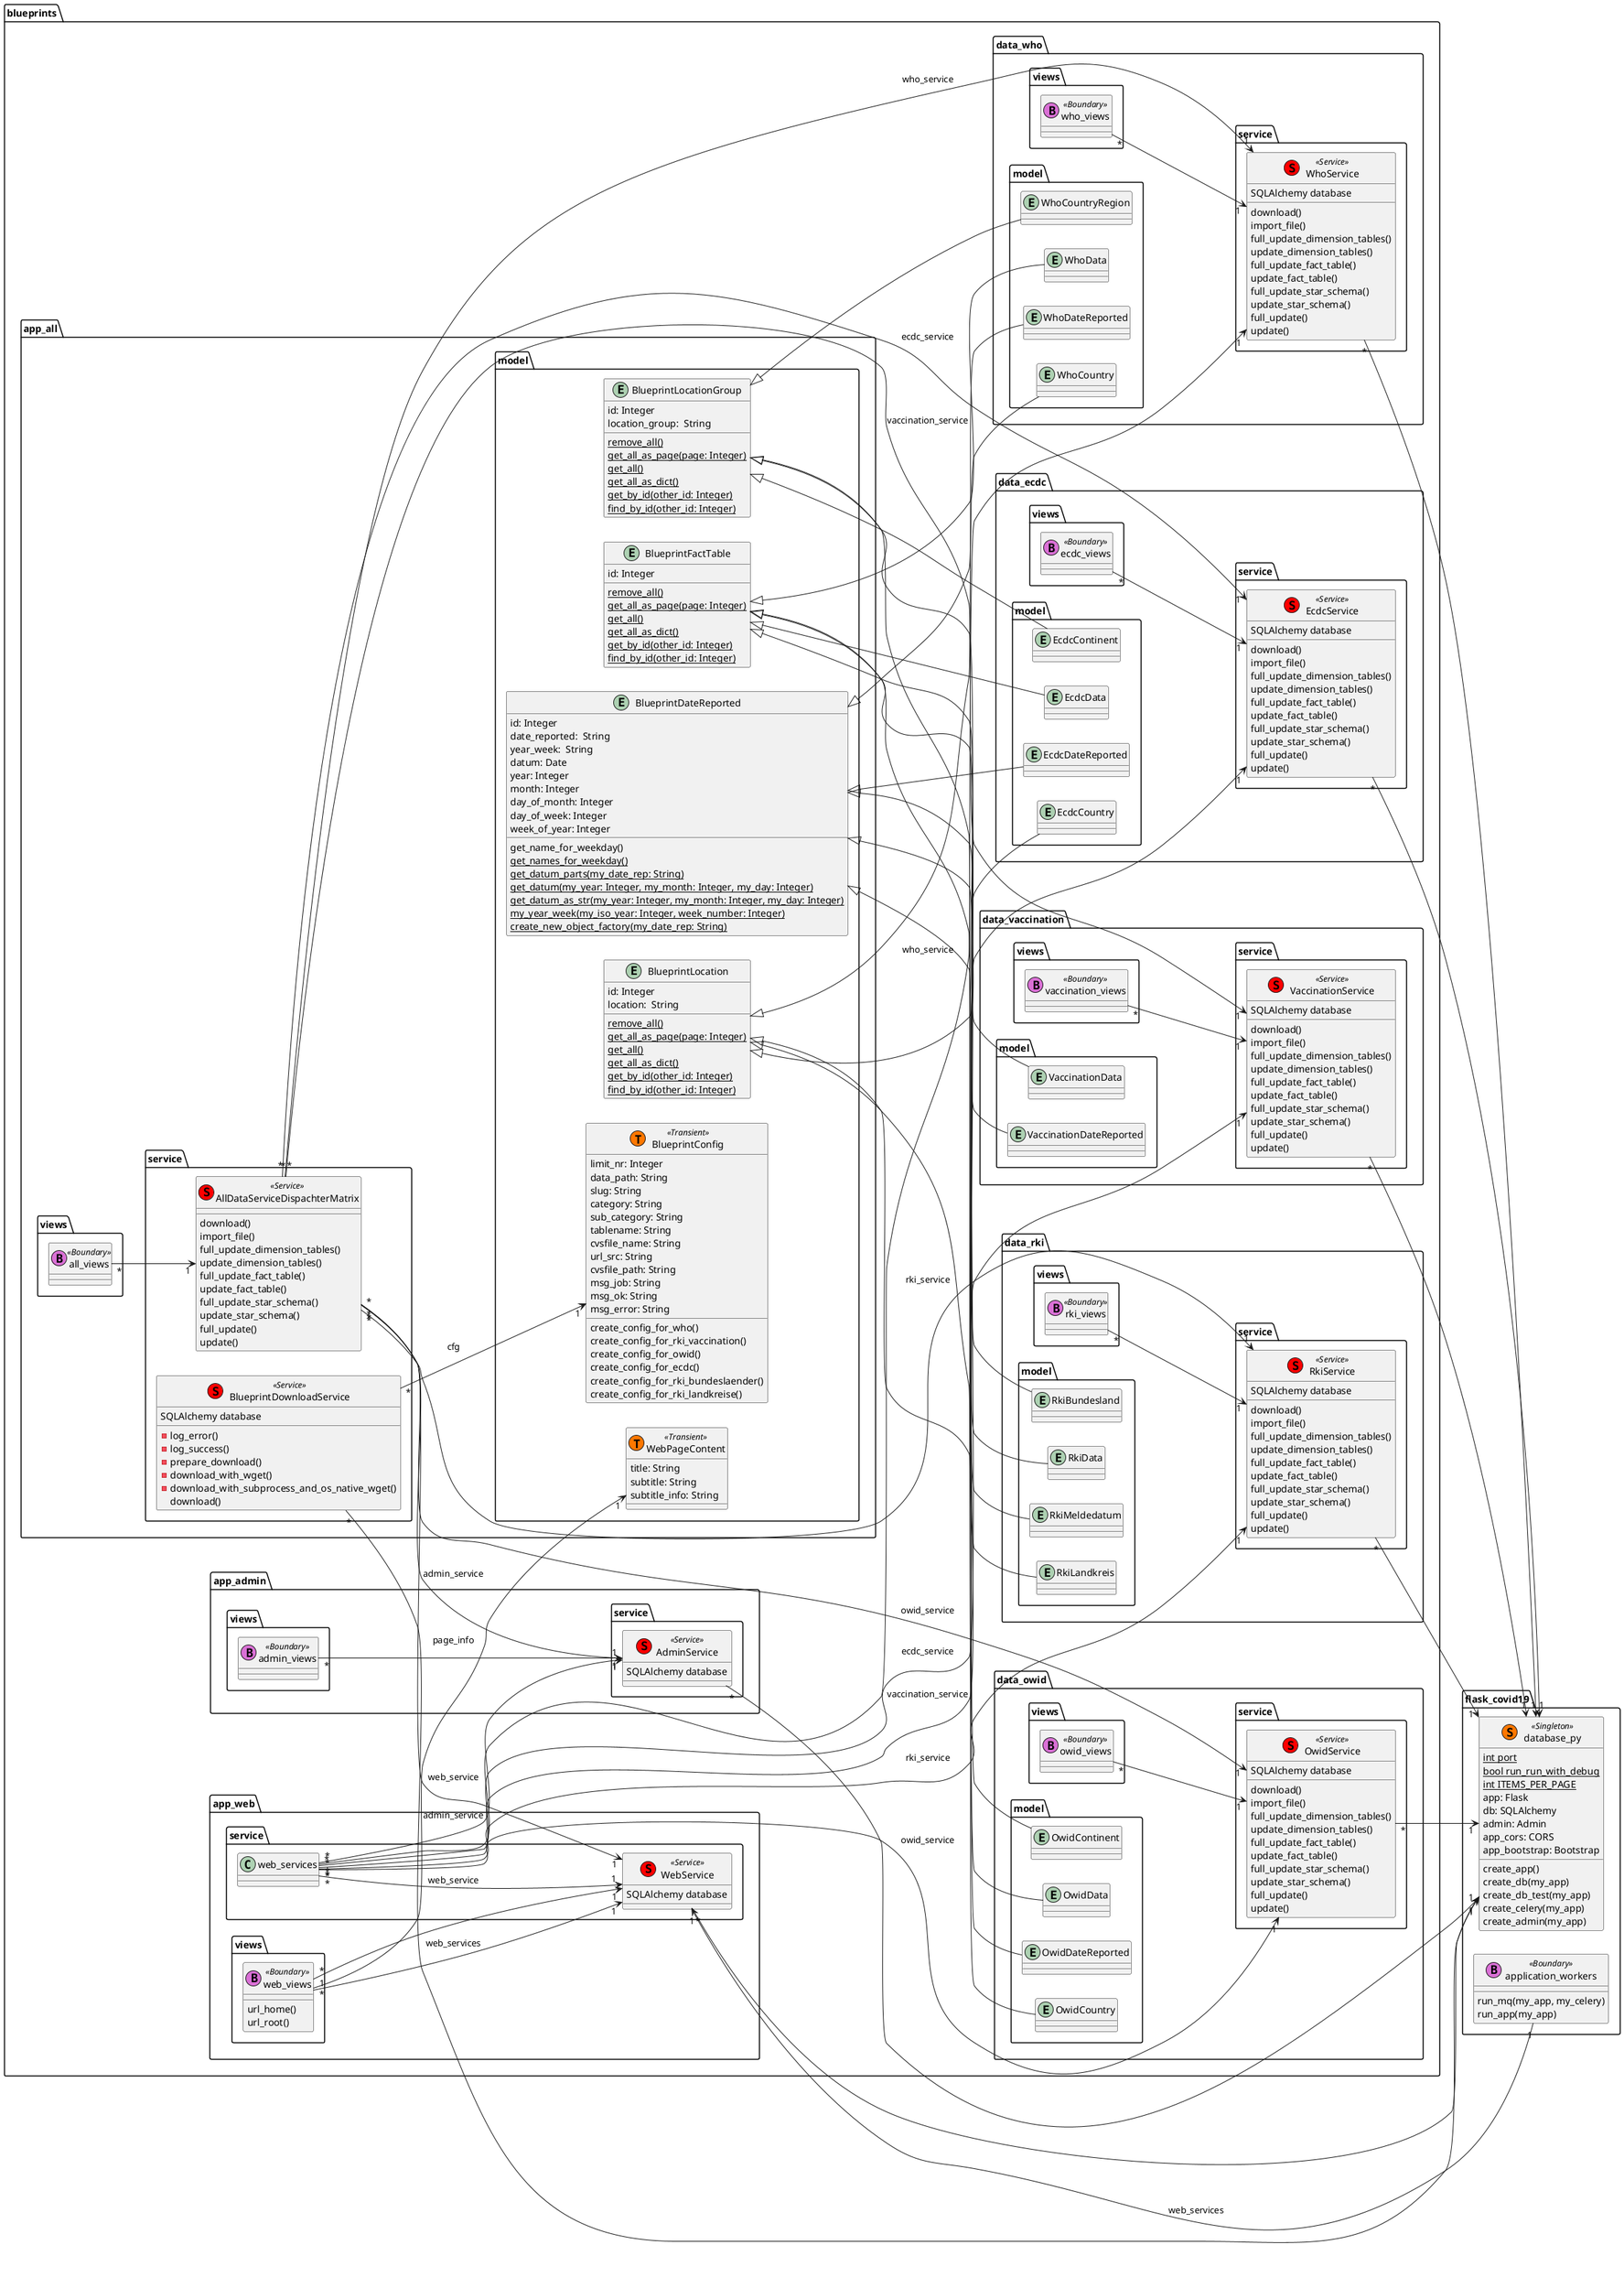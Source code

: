 @startuml
left to right direction
package blueprints.app_all.model {
	entity BlueprintDateReported {
	    id: Integer
		date_reported:  String
	    year_week:  String
	    datum: Date
	    year: Integer
	    month: Integer
	    day_of_month: Integer
	    day_of_week: Integer
	    week_of_year: Integer
		get_name_for_weekday()
		{classifier} get_names_for_weekday()
		{classifier} get_datum_parts(my_date_rep: String)
		{classifier} get_datum(my_year: Integer, my_month: Integer, my_day: Integer)
		{classifier} get_datum_as_str(my_year: Integer, my_month: Integer, my_day: Integer)
		{classifier} my_year_week(my_iso_year: Integer, week_number: Integer)
		{classifier} create_new_object_factory(my_date_rep: String)
	}
	entity BlueprintLocationGroup {
	    id: Integer
	    location_group:  String
	    {classifier} remove_all()
	    {classifier} get_all_as_page(page: Integer)
	    {classifier} get_all()
	    {classifier} get_all_as_dict()
	    {classifier} get_by_id(other_id: Integer)
	    {classifier} find_by_id(other_id: Integer)
	}
	entity BlueprintLocation {
	    id: Integer
	    location:  String
	    {classifier} remove_all()
	    {classifier} get_all_as_page(page: Integer)
	    {classifier} get_all()
	    {classifier} get_all_as_dict()
	    {classifier} get_by_id(other_id: Integer)
	    {classifier} find_by_id(other_id: Integer)
	}
	entity BlueprintFactTable {
	    id: Integer
	    {classifier} remove_all()
	    {classifier} get_all_as_page(page: Integer)
	    {classifier} get_all()
	    {classifier} get_all_as_dict()
	    {classifier} get_by_id(other_id: Integer)
	    {classifier} find_by_id(other_id: Integer)
	}
}
package blueprints.app_all.model {
	class WebPageContent << (T,#FF7700) Transient >> {
		title: String
		subtitle: String
		subtitle_info: String
	}
	class BlueprintConfig << (T,#FF7700) Transient >> {
		limit_nr: Integer
	    data_path: String
	    slug: String
	    category: String
	    sub_category: String
	    tablename: String
	    cvsfile_name: String
	    url_src: String
	    cvsfile_path: String
	    msg_job: String
	    msg_ok: String
	    msg_error: String
		create_config_for_who()
		create_config_for_rki_vaccination()
		create_config_for_owid()
		create_config_for_ecdc()
		create_config_for_rki_bundeslaender()
		create_config_for_rki_landkreise()
	}
}
package blueprints.app_all.service {
	class BlueprintDownloadService << (S,red) Service >> {
		-log_error()
		-log_success()
		-prepare_download()
		-download_with_wget()
		-download_with_subprocess_and_os_native_wget()
		download()
	}
	class AllDataServiceDispachterMatrix << (S,red) Service >> {
		download()
		import_file()
		full_update_dimension_tables()
		update_dimension_tables()
		full_update_fact_table()
		update_fact_table()
		full_update_star_schema()
		update_star_schema()
		full_update()
		update()
	}
}
package blueprints.app_all.views {
	class all_views << (B,orchid) Boundary >>  {
	}
}
package flask_covid19 {
	class database_py << (S,#FF7700) Singleton >> {
		{static} int port
		{static} bool run_run_with_debug
		{static} int ITEMS_PER_PAGE
		app: Flask
		db: SQLAlchemy
		admin: Admin
		app_cors: CORS
		app_bootstrap: Bootstrap
		create_app()
		create_db(my_app)
		create_db_test(my_app)
		create_celery(my_app)
		create_admin(my_app)
	}
	class application_workers << (B,orchid) Boundary >> {
		run_mq(my_app, my_celery)
		run_app(my_app)
	}
}
package blueprints.app_admin.service {
	class AdminService << (S,red) Service >> {

	}
}
package blueprints.app_admin.views {
	class admin_views << (B,orchid) Boundary >>  {
	}
}
package blueprints.app_admin.service {
	class AdminService << (S,red) Service >> {

	}
}
package blueprints.app_web.service {
	class WebService << (S,red) Service >> {
	}
	class web_services {
	}
}
package blueprints.app_web.views {
	class web_views << (B,orchid) Boundary >> {
		url_home()
		url_root()
	}
}
package blueprints.data_who.service {
	class WhoService << (S,red) Service >> {
		download()
		import_file()
		full_update_dimension_tables()
		update_dimension_tables()
		full_update_fact_table()
		update_fact_table()
		full_update_star_schema()
		update_star_schema()
		full_update()
		update()
	}
}
package blueprints.data_who.views {
	class who_views << (B,orchid) Boundary >>  {
	}
}
package blueprints.data_who.model {
	entity WhoDateReported {
	}
	entity WhoCountryRegion {
	}
	entity WhoCountry {
	}
	entity WhoData {
	}
}
package blueprints.data_ecdc.views {
	class ecdc_views << (B,orchid) Boundary >>  {
	}
}
package blueprints.data_ecdc.service {
	class EcdcService << (S,red) Service >> {
		download()
		import_file()
		full_update_dimension_tables()
		update_dimension_tables()
		full_update_fact_table()
		update_fact_table()
		full_update_star_schema()
		update_star_schema()
		full_update()
		update()
	}
}
package blueprints.data_ecdc.model {
	entity EcdcDateReported {
	}
	entity EcdcContinent {
	}
	entity EcdcCountry {
	}
	entity EcdcData {
	}
}
package blueprints.data_vaccination.views {
	class vaccination_views << (B,orchid) Boundary >>  {
	}
}
package blueprints.data_vaccination.service {
	class VaccinationService << (S,red) Service >> {
		download()
		import_file()
		full_update_dimension_tables()
		update_dimension_tables()
		full_update_fact_table()
		update_fact_table()
		full_update_star_schema()
		update_star_schema()
		full_update()
		update()
	}
}
package blueprints.data_vaccination.model {
	entity VaccinationDateReported {
	}
	entity VaccinationData {
	}
}
package blueprints.data_rki.views {
	class rki_views << (B,orchid) Boundary >>  {
	}
}
package blueprints.data_rki.service {
	class RkiService << (S,red) Service >> {
		download()
		import_file()
		full_update_dimension_tables()
		update_dimension_tables()
		full_update_fact_table()
		update_fact_table()
		full_update_star_schema()
		update_star_schema()
		full_update()
		update()
	}
}
package blueprints.data_rki.model {
	entity RkiMeldedatum {
	}
	entity RkiBundesland {
	}
	entity RkiLandkreis {
	}
	entity RkiData {
	}
}
package blueprints.data_owid.views {
	class owid_views << (B,orchid) Boundary >>  {
	}
}
package blueprints.data_owid.service {
	class OwidService << (S,red) Service >> {
		download()
		import_file()
		full_update_dimension_tables()
		update_dimension_tables()
		full_update_fact_table()
		update_fact_table()
		full_update_star_schema()
		update_star_schema()
		full_update()
		update()
	}
}
package blueprints.data_owid.model {
	entity OwidDateReported {
	}
	entity OwidContinent {
	}
	entity OwidCountry {
	}
	entity OwidData {
	}
}

BlueprintDateReported <|-- WhoDateReported
BlueprintDateReported <|-- OwidDateReported
BlueprintDateReported <|-- RkiMeldedatum
BlueprintDateReported <|-- EcdcDateReported
BlueprintDateReported <|-- VaccinationDateReported

BlueprintLocationGroup <|-- WhoCountryRegion
BlueprintLocationGroup <|-- OwidContinent
BlueprintLocationGroup <|-- RkiBundesland
BlueprintLocationGroup <|-- EcdcContinent

BlueprintLocation <|-- WhoCountry
BlueprintLocation <|-- OwidCountry
BlueprintLocation <|-- RkiLandkreis
BlueprintLocation <|-- EcdcCountry

BlueprintFactTable <|-- WhoData
BlueprintFactTable <|-- VaccinationData
BlueprintFactTable <|-- OwidData
BlueprintFactTable <|-- RkiData
BlueprintFactTable <|-- EcdcData

BlueprintDownloadService "*" --> "1"  BlueprintConfig: cfg
application_workers "1" --> "1" WebService: web_services
web_views "1" --> "1" WebService: web_services
web_views "*" --> "1" WebPageContent: page_info
web_services "*" --> "1" WebService: web_service
web_services "*" --> "1" AdminService: admin_service
web_services "*" --> "1" WhoService: who_service
web_services "*" --> "1" EcdcService: ecdc_service
web_services "*" --> "1" VaccinationService: vaccination_service
web_services "*" --> "1" RkiService: rki_service
web_services "*" --> "1" OwidService: owid_service

all_views "*" --> "1" AllDataServiceDispachterMatrix

AllDataServiceDispachterMatrix "*" --> "1" WebService: web_service
AllDataServiceDispachterMatrix "*" --> "1" AdminService: admin_service
AllDataServiceDispachterMatrix "*" --> "1" WhoService: who_service
AllDataServiceDispachterMatrix "*" --> "1" EcdcService: ecdc_service
AllDataServiceDispachterMatrix "*" --> "1" VaccinationService: vaccination_service
AllDataServiceDispachterMatrix "*" --> "1" RkiService: rki_service
AllDataServiceDispachterMatrix "*" --> "1" OwidService: owid_service

who_views "*" --> "1" WhoService
owid_views "*" --> "1" OwidService
rki_views "*" --> "1" RkiService
vaccination_views  "*" --> "1" VaccinationService
ecdc_views "*" --> "1" EcdcService
admin_views "*" --> "1"  AdminService
web_views "*" --> "1" WebService

WebService "*" --> "1" database_py
BlueprintDownloadService "*" --> "1" database_py
AdminService "*" --> "1" database_py
WhoService "*" --> "1" database_py
EcdcService "*" --> "1" database_py
RkiService "*" --> "1" database_py
VaccinationService "*" --> "1" database_py
OwidService "*" --> "1" database_py

WebService : SQLAlchemy database
BlueprintDownloadService : SQLAlchemy database
AdminService : SQLAlchemy database
WhoService : SQLAlchemy database
EcdcService : SQLAlchemy database
RkiService : SQLAlchemy database
VaccinationService : SQLAlchemy database
OwidService : SQLAlchemy database
@enduml

